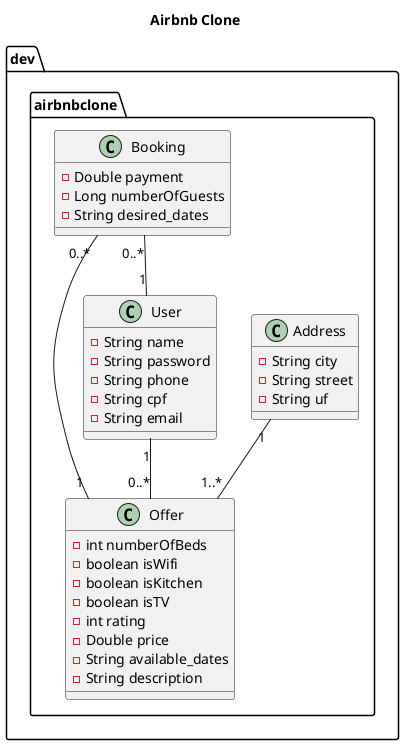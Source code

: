 @startuml
title Airbnb Clone

package dev.airbnbclone {

    Address "1" -- "1..*" Offer
    Booking "0..*" -- "1" Offer
    Booking "0..*" -- "1" User
    User "1" -- "0..*" Offer

    class Address{
        - String city
        - String street
        - String uf
    }

    class Booking{
        - Double payment
        - Long numberOfGuests
        - String desired_dates
    }

    class Offer{
        - int numberOfBeds
        - boolean isWifi
        - boolean isKitchen
        - boolean isTV
        - int rating
        - Double price
        - String available_dates
        - String description
    }
    
    class User {
        - String name
        - String password
        - String phone
        - String cpf
        - String email
    }


}

@enduml